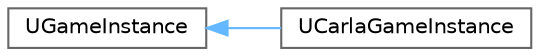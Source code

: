 digraph "类继承关系图"
{
 // INTERACTIVE_SVG=YES
 // LATEX_PDF_SIZE
  bgcolor="transparent";
  edge [fontname=Helvetica,fontsize=10,labelfontname=Helvetica,labelfontsize=10];
  node [fontname=Helvetica,fontsize=10,shape=box,height=0.2,width=0.4];
  rankdir="LR";
  Node0 [id="Node000000",label="UGameInstance",height=0.2,width=0.4,color="grey40", fillcolor="white", style="filled",URL="$d8/dc1/classUGameInstance.html",tooltip=" "];
  Node0 -> Node1 [id="edge352_Node000000_Node000001",dir="back",color="steelblue1",style="solid",tooltip=" "];
  Node1 [id="Node000001",label="UCarlaGameInstance",height=0.2,width=0.4,color="grey40", fillcolor="white", style="filled",URL="$da/d55/classUCarlaGameInstance.html",tooltip="The game instance contains elements that must be kept alive in between levels."];
}
